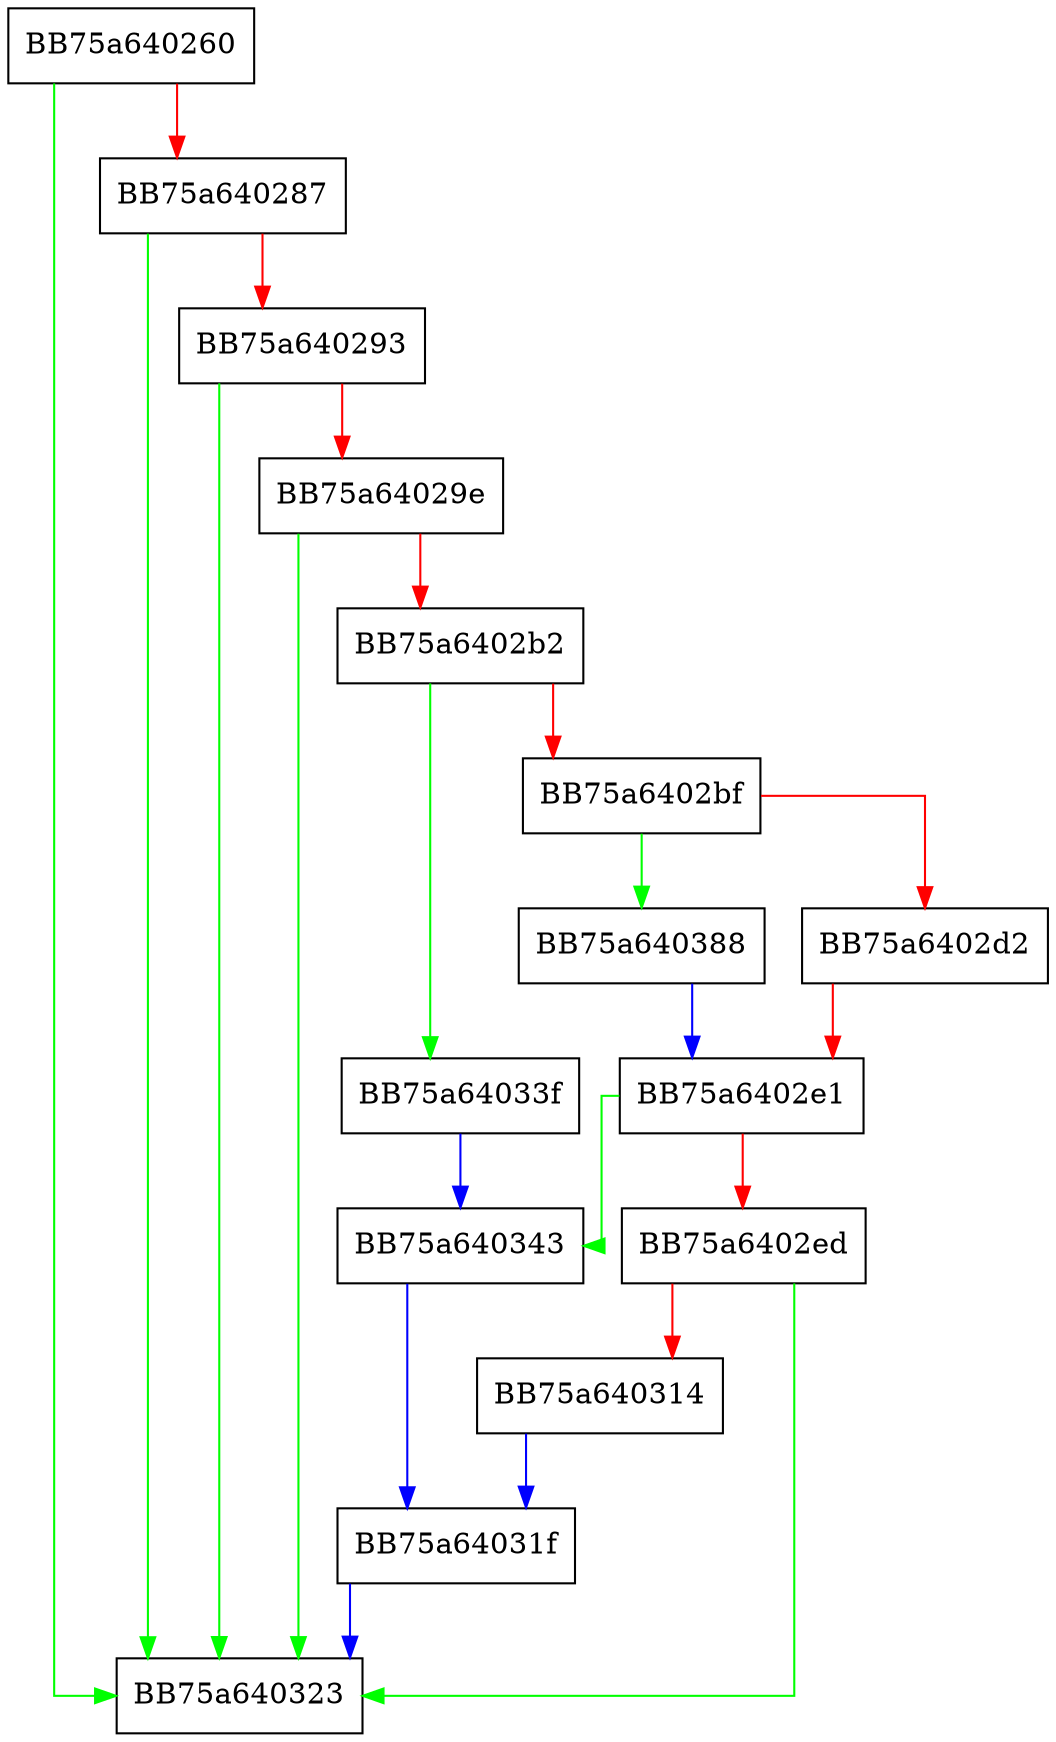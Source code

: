 digraph analysisLoader {
  node [shape="box"];
  graph [splines=ortho];
  BB75a640260 -> BB75a640323 [color="green"];
  BB75a640260 -> BB75a640287 [color="red"];
  BB75a640287 -> BB75a640323 [color="green"];
  BB75a640287 -> BB75a640293 [color="red"];
  BB75a640293 -> BB75a640323 [color="green"];
  BB75a640293 -> BB75a64029e [color="red"];
  BB75a64029e -> BB75a640323 [color="green"];
  BB75a64029e -> BB75a6402b2 [color="red"];
  BB75a6402b2 -> BB75a64033f [color="green"];
  BB75a6402b2 -> BB75a6402bf [color="red"];
  BB75a6402bf -> BB75a640388 [color="green"];
  BB75a6402bf -> BB75a6402d2 [color="red"];
  BB75a6402d2 -> BB75a6402e1 [color="red"];
  BB75a6402e1 -> BB75a640343 [color="green"];
  BB75a6402e1 -> BB75a6402ed [color="red"];
  BB75a6402ed -> BB75a640323 [color="green"];
  BB75a6402ed -> BB75a640314 [color="red"];
  BB75a640314 -> BB75a64031f [color="blue"];
  BB75a64031f -> BB75a640323 [color="blue"];
  BB75a64033f -> BB75a640343 [color="blue"];
  BB75a640343 -> BB75a64031f [color="blue"];
  BB75a640388 -> BB75a6402e1 [color="blue"];
}
